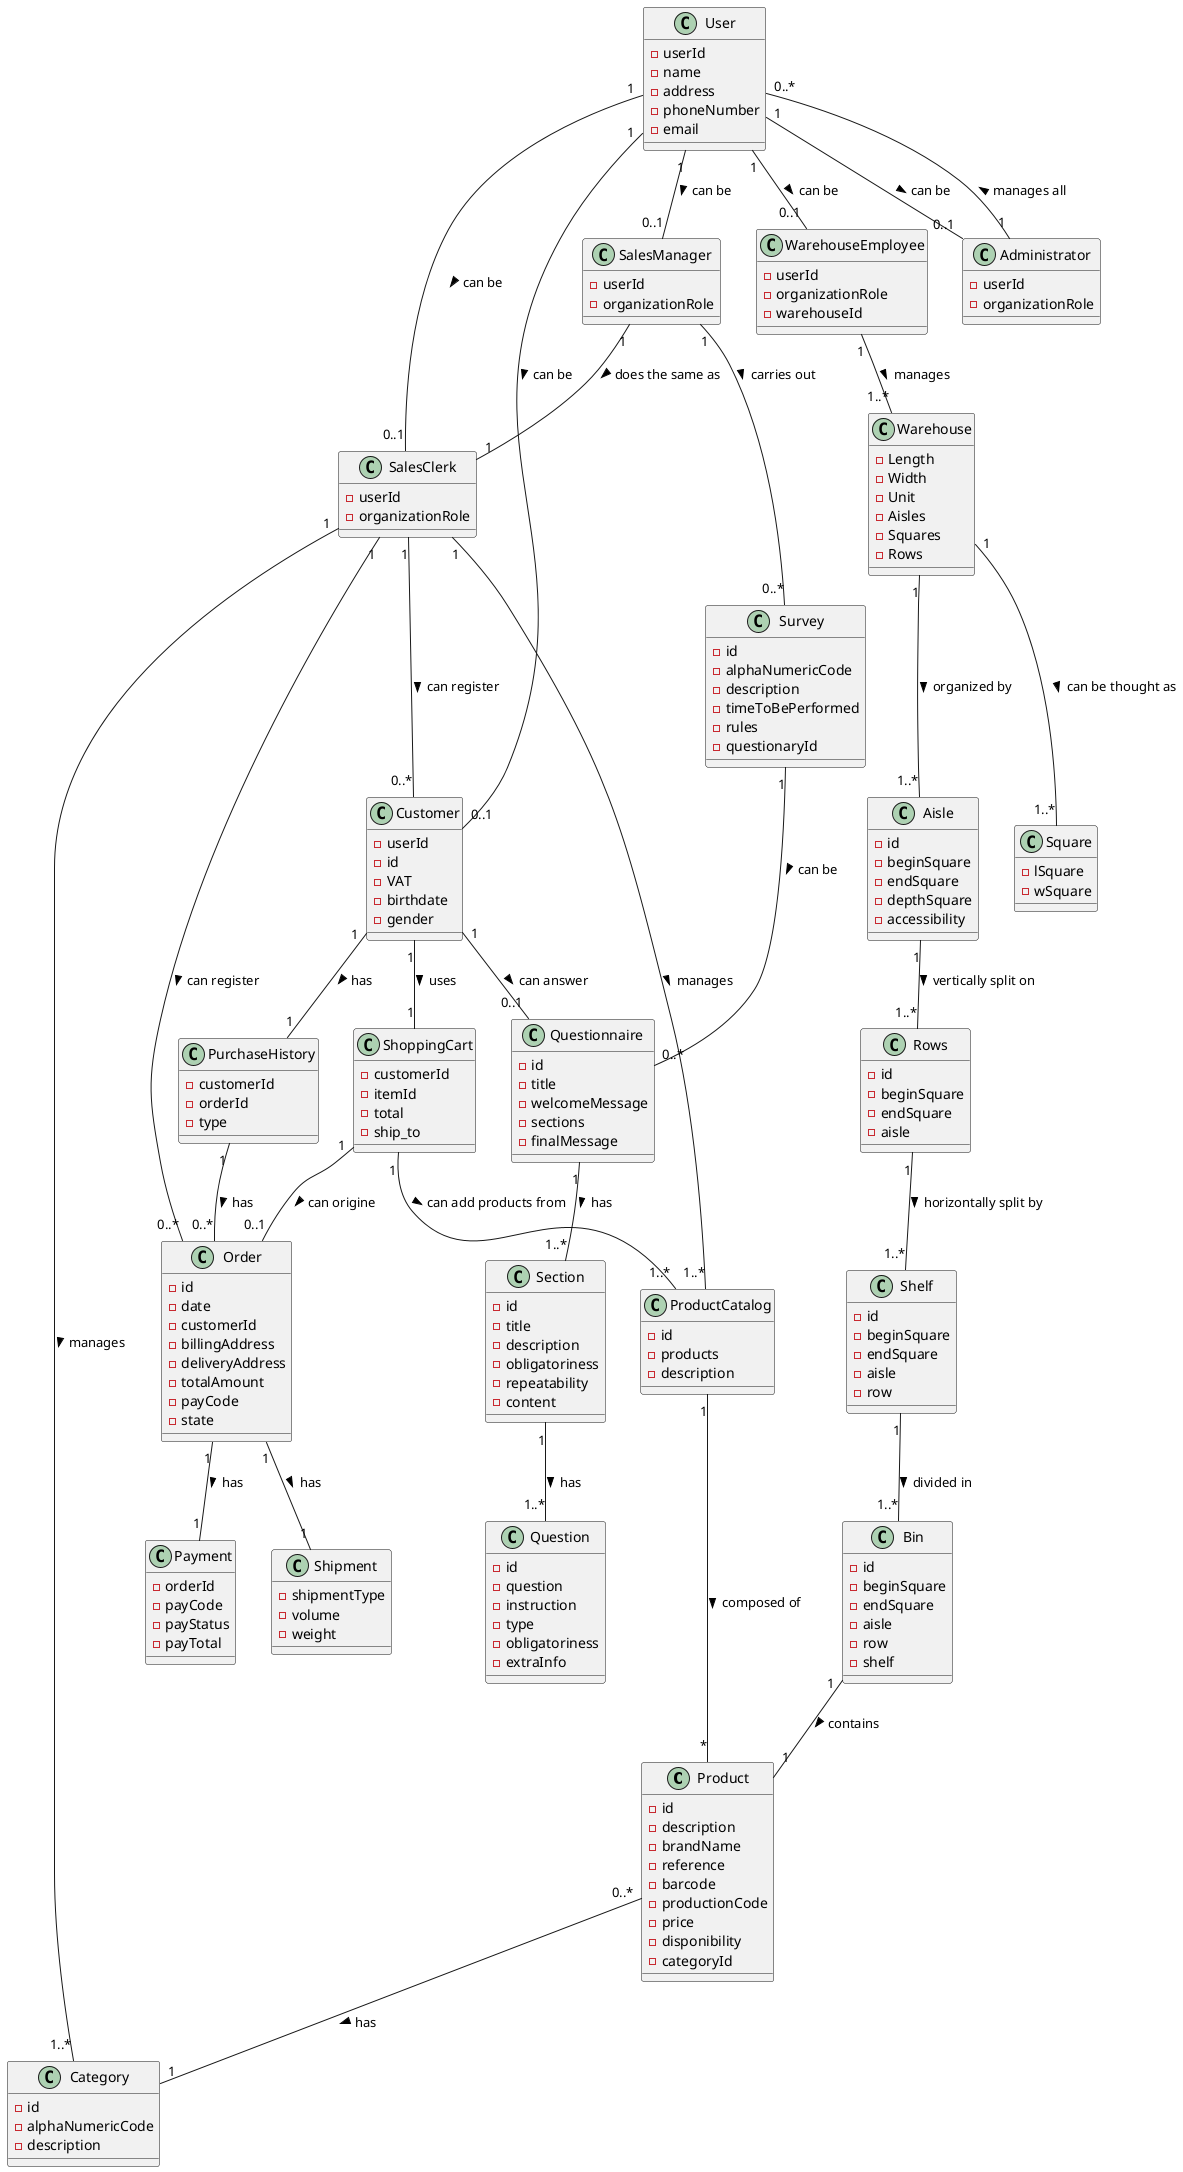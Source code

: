 @startuml DomainModel
class Product{
  -id
  -description
  -brandName
  -reference
  -barcode
  -productionCode
  -price
  -disponibility
  -categoryId
}

class Category{
  -id
  -alphaNumericCode
  -description
}

class Customer{
  -userId
  -id
  -VAT
  -birthdate
  -gender
}

class "ProductCatalog" {
  -id
  -products
  -description
}

class "ShoppingCart" {
  -customerId
  -itemId
  -total
  -ship_to
}

class Order {
  -id
  -date
  -customerId
  -billingAddress
  -deliveryAddress
  -totalAmount
  -payCode
  -state
}

class Payment {
  -orderId
  -payCode
  -payStatus
  -payTotal
}

class Shipment {
  -shipmentType
  -volume
  -weight
}

class "SalesClerk"  {
  -userId
-organizationRole
}


class "SalesManager" {
-userId
-organizationRole
}

class "WarehouseEmployee" {
-userId
-organizationRole
-warehouseId
}

class "Administrator"{
-userId
-organizationRole
}

class PurchaseHistory{
-customerId
-orderId
-type
}

class Warehouse {
-Length
-Width
-Unit
-Aisles
-Squares
-Rows
}

class Aisle {
-id
-beginSquare
-endSquare
-depthSquare
-accessibility
}

class Square {
-lSquare
-wSquare
}

class Rows {
-id
-beginSquare
-endSquare
-aisle
}

class Shelf {
 -id
 -beginSquare
 -endSquare
 -aisle
 -row
}

class Bin {
  -id
  -beginSquare
  -endSquare
  -aisle
  -row
  -shelf
}

class User{
-userId
-name
-address
-phoneNumber
-email
}

class Survey {
  -id
  -alphaNumericCode
  -description
  -timeToBePerformed
  -rules
  -questionaryId
}

class Questionnaire {
-id
-title
-welcomeMessage
-sections 
-finalMessage
}

class Section {
-id
-title
-description
-obligatoriness
-repeatability
-content
}

class Question {
  -id
  -question 
  -instruction 
  -type 
  -obligatoriness
  -extraInfo 
}


User "1" -- "0..1" SalesManager : can be >
User "1" -- "0..1" Administrator : can be >
User "1" -- "0..1" SalesClerk : can be >
User "1" -- "0..1" WarehouseEmployee : can be >
User "1" -- "0..1" Customer : can be >
Product "0..*" -- "1" Category: has >
ProductCatalog "1" -- "*" Product: composed of >
ShoppingCart "1" -- "1..*" ProductCatalog: can add products from >
ShoppingCart "1" -- "0..1" Order : can origine >
Order "1" -- "1" Shipment: has >
Order "1" -- "1" Payment: has >
Customer "1" -- "1" ShoppingCart : uses >
SalesClerk "1" -- "0..*" Customer : can register >
SalesClerk "1" -- "0..*" Order : can register >
SalesClerk "1" -- "1..*" ProductCatalog : manages >
SalesClerk "1" -- "1..*" Category : manages >
Customer "1" -- "1" PurchaseHistory : has >
PurchaseHistory "1" -- "0..*" Order : has >
Warehouse "1" -- "1..*" Aisle : organized by >
Aisle "1" -- "1..*" Rows : vertically split on >
Rows "1" -- "1..*" Shelf : horizontally split by >
Shelf "1" -- "1..*" Bin : divided in >
Bin "1" -- "1" Product : contains >
Warehouse "1" -- "1..*" Square : can be thought as >
WarehouseEmployee "1" --"1..*" Warehouse: manages >
SalesManager "1" -- "1" SalesClerk: does the same as >
Administrator "1" -- "0..*" User: manages all >
SalesManager "1" -- "0..*" Survey: carries out >
Survey "1" -- "0..*" Questionnaire: can be >
Customer "1" -- "0..1" Questionnaire: can answer >
Section "1" -- "1..*" Question: has >
Questionnaire "1" -- "1..*" Section: has >

@enduml

